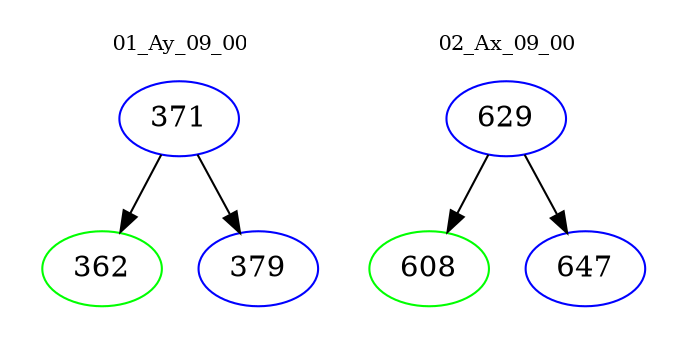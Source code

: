 digraph{
subgraph cluster_0 {
color = white
label = "01_Ay_09_00";
fontsize=10;
T0_371 [label="371", color="blue"]
T0_371 -> T0_362 [color="black"]
T0_362 [label="362", color="green"]
T0_371 -> T0_379 [color="black"]
T0_379 [label="379", color="blue"]
}
subgraph cluster_1 {
color = white
label = "02_Ax_09_00";
fontsize=10;
T1_629 [label="629", color="blue"]
T1_629 -> T1_608 [color="black"]
T1_608 [label="608", color="green"]
T1_629 -> T1_647 [color="black"]
T1_647 [label="647", color="blue"]
}
}
